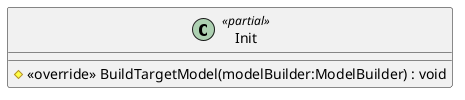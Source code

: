 @startuml
class Init <<partial>> {
    # <<override>> BuildTargetModel(modelBuilder:ModelBuilder) : void
}
@enduml
